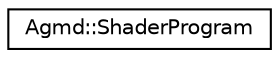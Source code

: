 digraph "Graphical Class Hierarchy"
{
  edge [fontname="Helvetica",fontsize="10",labelfontname="Helvetica",labelfontsize="10"];
  node [fontname="Helvetica",fontsize="10",shape=record];
  rankdir="LR";
  Node1 [label="Agmd::ShaderProgram",height=0.2,width=0.4,color="black", fillcolor="white", style="filled",URL="$class_agmd_1_1_shader_program.html"];
}

